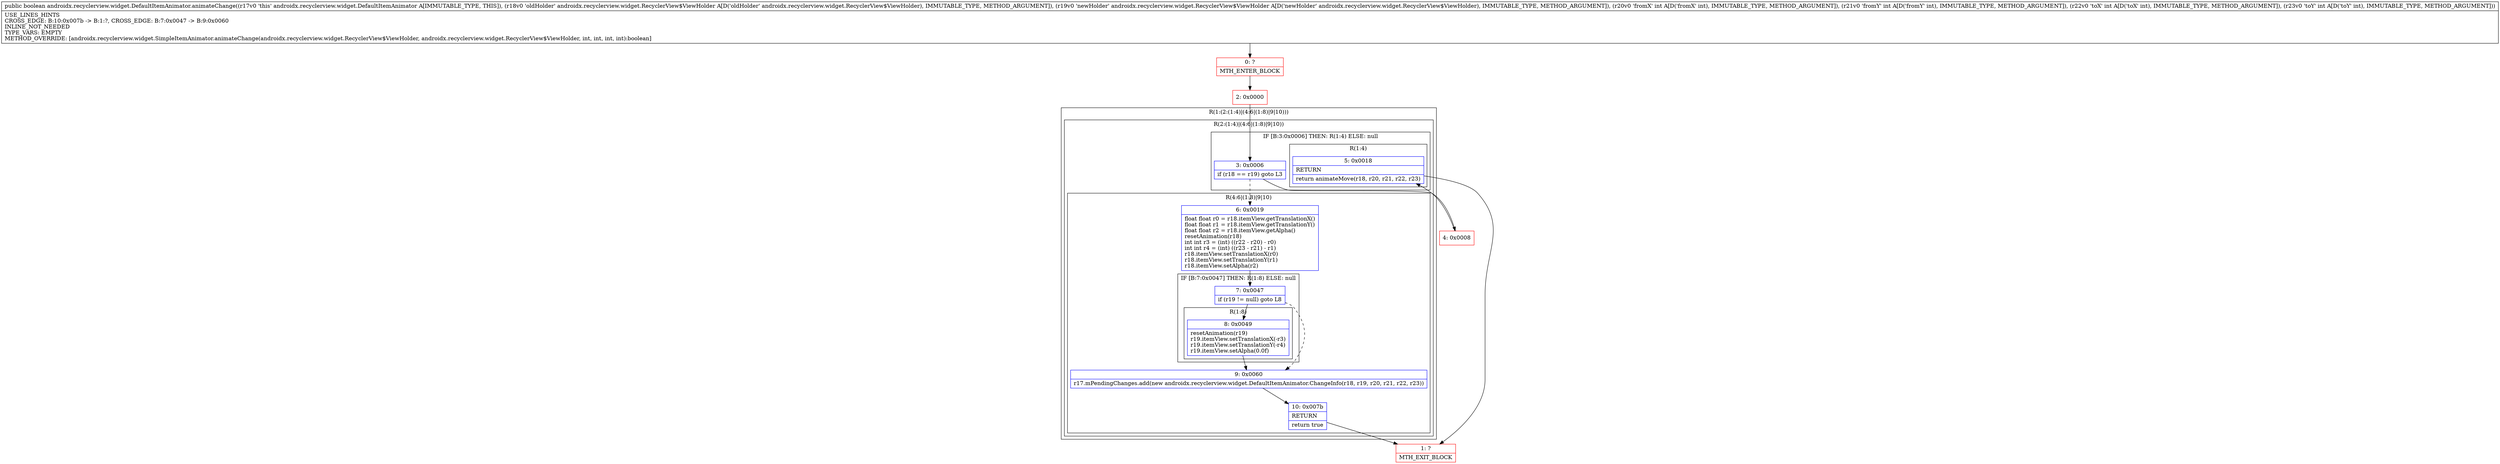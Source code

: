 digraph "CFG forandroidx.recyclerview.widget.DefaultItemAnimator.animateChange(Landroidx\/recyclerview\/widget\/RecyclerView$ViewHolder;Landroidx\/recyclerview\/widget\/RecyclerView$ViewHolder;IIII)Z" {
subgraph cluster_Region_678550663 {
label = "R(1:(2:(1:4)|(4:6|(1:8)|9|10)))";
node [shape=record,color=blue];
subgraph cluster_Region_962978344 {
label = "R(2:(1:4)|(4:6|(1:8)|9|10))";
node [shape=record,color=blue];
subgraph cluster_IfRegion_1435572030 {
label = "IF [B:3:0x0006] THEN: R(1:4) ELSE: null";
node [shape=record,color=blue];
Node_3 [shape=record,label="{3\:\ 0x0006|if (r18 == r19) goto L3\l}"];
subgraph cluster_Region_1215041662 {
label = "R(1:4)";
node [shape=record,color=blue];
Node_5 [shape=record,label="{5\:\ 0x0018|RETURN\l|return animateMove(r18, r20, r21, r22, r23)\l}"];
}
}
subgraph cluster_Region_778681814 {
label = "R(4:6|(1:8)|9|10)";
node [shape=record,color=blue];
Node_6 [shape=record,label="{6\:\ 0x0019|float float r0 = r18.itemView.getTranslationX()\lfloat float r1 = r18.itemView.getTranslationY()\lfloat float r2 = r18.itemView.getAlpha()\lresetAnimation(r18)\lint int r3 = (int) ((r22 \- r20) \- r0)\lint int r4 = (int) ((r23 \- r21) \- r1)\lr18.itemView.setTranslationX(r0)\lr18.itemView.setTranslationY(r1)\lr18.itemView.setAlpha(r2)\l}"];
subgraph cluster_IfRegion_1860134928 {
label = "IF [B:7:0x0047] THEN: R(1:8) ELSE: null";
node [shape=record,color=blue];
Node_7 [shape=record,label="{7\:\ 0x0047|if (r19 != null) goto L8\l}"];
subgraph cluster_Region_1195273028 {
label = "R(1:8)";
node [shape=record,color=blue];
Node_8 [shape=record,label="{8\:\ 0x0049|resetAnimation(r19)\lr19.itemView.setTranslationX(\-r3)\lr19.itemView.setTranslationY(\-r4)\lr19.itemView.setAlpha(0.0f)\l}"];
}
}
Node_9 [shape=record,label="{9\:\ 0x0060|r17.mPendingChanges.add(new androidx.recyclerview.widget.DefaultItemAnimator.ChangeInfo(r18, r19, r20, r21, r22, r23))\l}"];
Node_10 [shape=record,label="{10\:\ 0x007b|RETURN\l|return true\l}"];
}
}
}
Node_0 [shape=record,color=red,label="{0\:\ ?|MTH_ENTER_BLOCK\l}"];
Node_2 [shape=record,color=red,label="{2\:\ 0x0000}"];
Node_4 [shape=record,color=red,label="{4\:\ 0x0008}"];
Node_1 [shape=record,color=red,label="{1\:\ ?|MTH_EXIT_BLOCK\l}"];
MethodNode[shape=record,label="{public boolean androidx.recyclerview.widget.DefaultItemAnimator.animateChange((r17v0 'this' androidx.recyclerview.widget.DefaultItemAnimator A[IMMUTABLE_TYPE, THIS]), (r18v0 'oldHolder' androidx.recyclerview.widget.RecyclerView$ViewHolder A[D('oldHolder' androidx.recyclerview.widget.RecyclerView$ViewHolder), IMMUTABLE_TYPE, METHOD_ARGUMENT]), (r19v0 'newHolder' androidx.recyclerview.widget.RecyclerView$ViewHolder A[D('newHolder' androidx.recyclerview.widget.RecyclerView$ViewHolder), IMMUTABLE_TYPE, METHOD_ARGUMENT]), (r20v0 'fromX' int A[D('fromX' int), IMMUTABLE_TYPE, METHOD_ARGUMENT]), (r21v0 'fromY' int A[D('fromY' int), IMMUTABLE_TYPE, METHOD_ARGUMENT]), (r22v0 'toX' int A[D('toX' int), IMMUTABLE_TYPE, METHOD_ARGUMENT]), (r23v0 'toY' int A[D('toY' int), IMMUTABLE_TYPE, METHOD_ARGUMENT]))  | USE_LINES_HINTS\lCROSS_EDGE: B:10:0x007b \-\> B:1:?, CROSS_EDGE: B:7:0x0047 \-\> B:9:0x0060\lINLINE_NOT_NEEDED\lTYPE_VARS: EMPTY\lMETHOD_OVERRIDE: [androidx.recyclerview.widget.SimpleItemAnimator.animateChange(androidx.recyclerview.widget.RecyclerView$ViewHolder, androidx.recyclerview.widget.RecyclerView$ViewHolder, int, int, int, int):boolean]\l}"];
MethodNode -> Node_0;Node_3 -> Node_4;
Node_3 -> Node_6[style=dashed];
Node_5 -> Node_1;
Node_6 -> Node_7;
Node_7 -> Node_8;
Node_7 -> Node_9[style=dashed];
Node_8 -> Node_9;
Node_9 -> Node_10;
Node_10 -> Node_1;
Node_0 -> Node_2;
Node_2 -> Node_3;
Node_4 -> Node_5;
}

